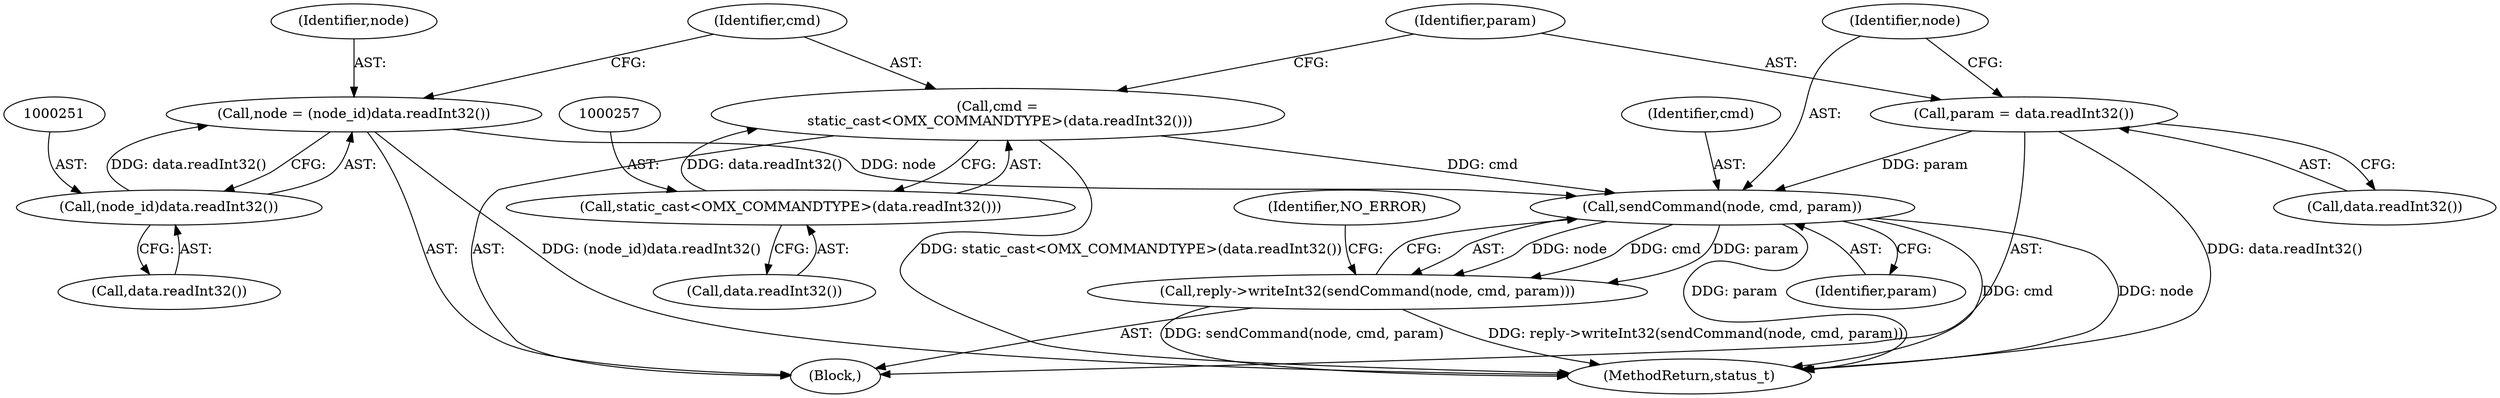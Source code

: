 digraph "0_Android_1171e7c047bf79e7c93342bb6a812c9edd86aa84@API" {
"1000264" [label="(Call,sendCommand(node, cmd, param))"];
"1000248" [label="(Call,node = (node_id)data.readInt32())"];
"1000250" [label="(Call,(node_id)data.readInt32())"];
"1000254" [label="(Call,cmd =\n static_cast<OMX_COMMANDTYPE>(data.readInt32()))"];
"1000256" [label="(Call,static_cast<OMX_COMMANDTYPE>(data.readInt32()))"];
"1000260" [label="(Call,param = data.readInt32())"];
"1000263" [label="(Call,reply->writeInt32(sendCommand(node, cmd, param)))"];
"1000264" [label="(Call,sendCommand(node, cmd, param))"];
"1000265" [label="(Identifier,node)"];
"1000255" [label="(Identifier,cmd)"];
"1000262" [label="(Call,data.readInt32())"];
"1000256" [label="(Call,static_cast<OMX_COMMANDTYPE>(data.readInt32()))"];
"1000269" [label="(Identifier,NO_ERROR)"];
"1000261" [label="(Identifier,param)"];
"1001075" [label="(MethodReturn,status_t)"];
"1000254" [label="(Call,cmd =\n static_cast<OMX_COMMANDTYPE>(data.readInt32()))"];
"1000242" [label="(Block,)"];
"1000252" [label="(Call,data.readInt32())"];
"1000250" [label="(Call,(node_id)data.readInt32())"];
"1000263" [label="(Call,reply->writeInt32(sendCommand(node, cmd, param)))"];
"1000260" [label="(Call,param = data.readInt32())"];
"1000258" [label="(Call,data.readInt32())"];
"1000267" [label="(Identifier,param)"];
"1000248" [label="(Call,node = (node_id)data.readInt32())"];
"1000249" [label="(Identifier,node)"];
"1000266" [label="(Identifier,cmd)"];
"1000264" -> "1000263"  [label="AST: "];
"1000264" -> "1000267"  [label="CFG: "];
"1000265" -> "1000264"  [label="AST: "];
"1000266" -> "1000264"  [label="AST: "];
"1000267" -> "1000264"  [label="AST: "];
"1000263" -> "1000264"  [label="CFG: "];
"1000264" -> "1001075"  [label="DDG: node"];
"1000264" -> "1001075"  [label="DDG: param"];
"1000264" -> "1001075"  [label="DDG: cmd"];
"1000264" -> "1000263"  [label="DDG: node"];
"1000264" -> "1000263"  [label="DDG: cmd"];
"1000264" -> "1000263"  [label="DDG: param"];
"1000248" -> "1000264"  [label="DDG: node"];
"1000254" -> "1000264"  [label="DDG: cmd"];
"1000260" -> "1000264"  [label="DDG: param"];
"1000248" -> "1000242"  [label="AST: "];
"1000248" -> "1000250"  [label="CFG: "];
"1000249" -> "1000248"  [label="AST: "];
"1000250" -> "1000248"  [label="AST: "];
"1000255" -> "1000248"  [label="CFG: "];
"1000248" -> "1001075"  [label="DDG: (node_id)data.readInt32()"];
"1000250" -> "1000248"  [label="DDG: data.readInt32()"];
"1000250" -> "1000252"  [label="CFG: "];
"1000251" -> "1000250"  [label="AST: "];
"1000252" -> "1000250"  [label="AST: "];
"1000254" -> "1000242"  [label="AST: "];
"1000254" -> "1000256"  [label="CFG: "];
"1000255" -> "1000254"  [label="AST: "];
"1000256" -> "1000254"  [label="AST: "];
"1000261" -> "1000254"  [label="CFG: "];
"1000254" -> "1001075"  [label="DDG: static_cast<OMX_COMMANDTYPE>(data.readInt32())"];
"1000256" -> "1000254"  [label="DDG: data.readInt32()"];
"1000256" -> "1000258"  [label="CFG: "];
"1000257" -> "1000256"  [label="AST: "];
"1000258" -> "1000256"  [label="AST: "];
"1000260" -> "1000242"  [label="AST: "];
"1000260" -> "1000262"  [label="CFG: "];
"1000261" -> "1000260"  [label="AST: "];
"1000262" -> "1000260"  [label="AST: "];
"1000265" -> "1000260"  [label="CFG: "];
"1000260" -> "1001075"  [label="DDG: data.readInt32()"];
"1000263" -> "1000242"  [label="AST: "];
"1000269" -> "1000263"  [label="CFG: "];
"1000263" -> "1001075"  [label="DDG: reply->writeInt32(sendCommand(node, cmd, param))"];
"1000263" -> "1001075"  [label="DDG: sendCommand(node, cmd, param)"];
}
